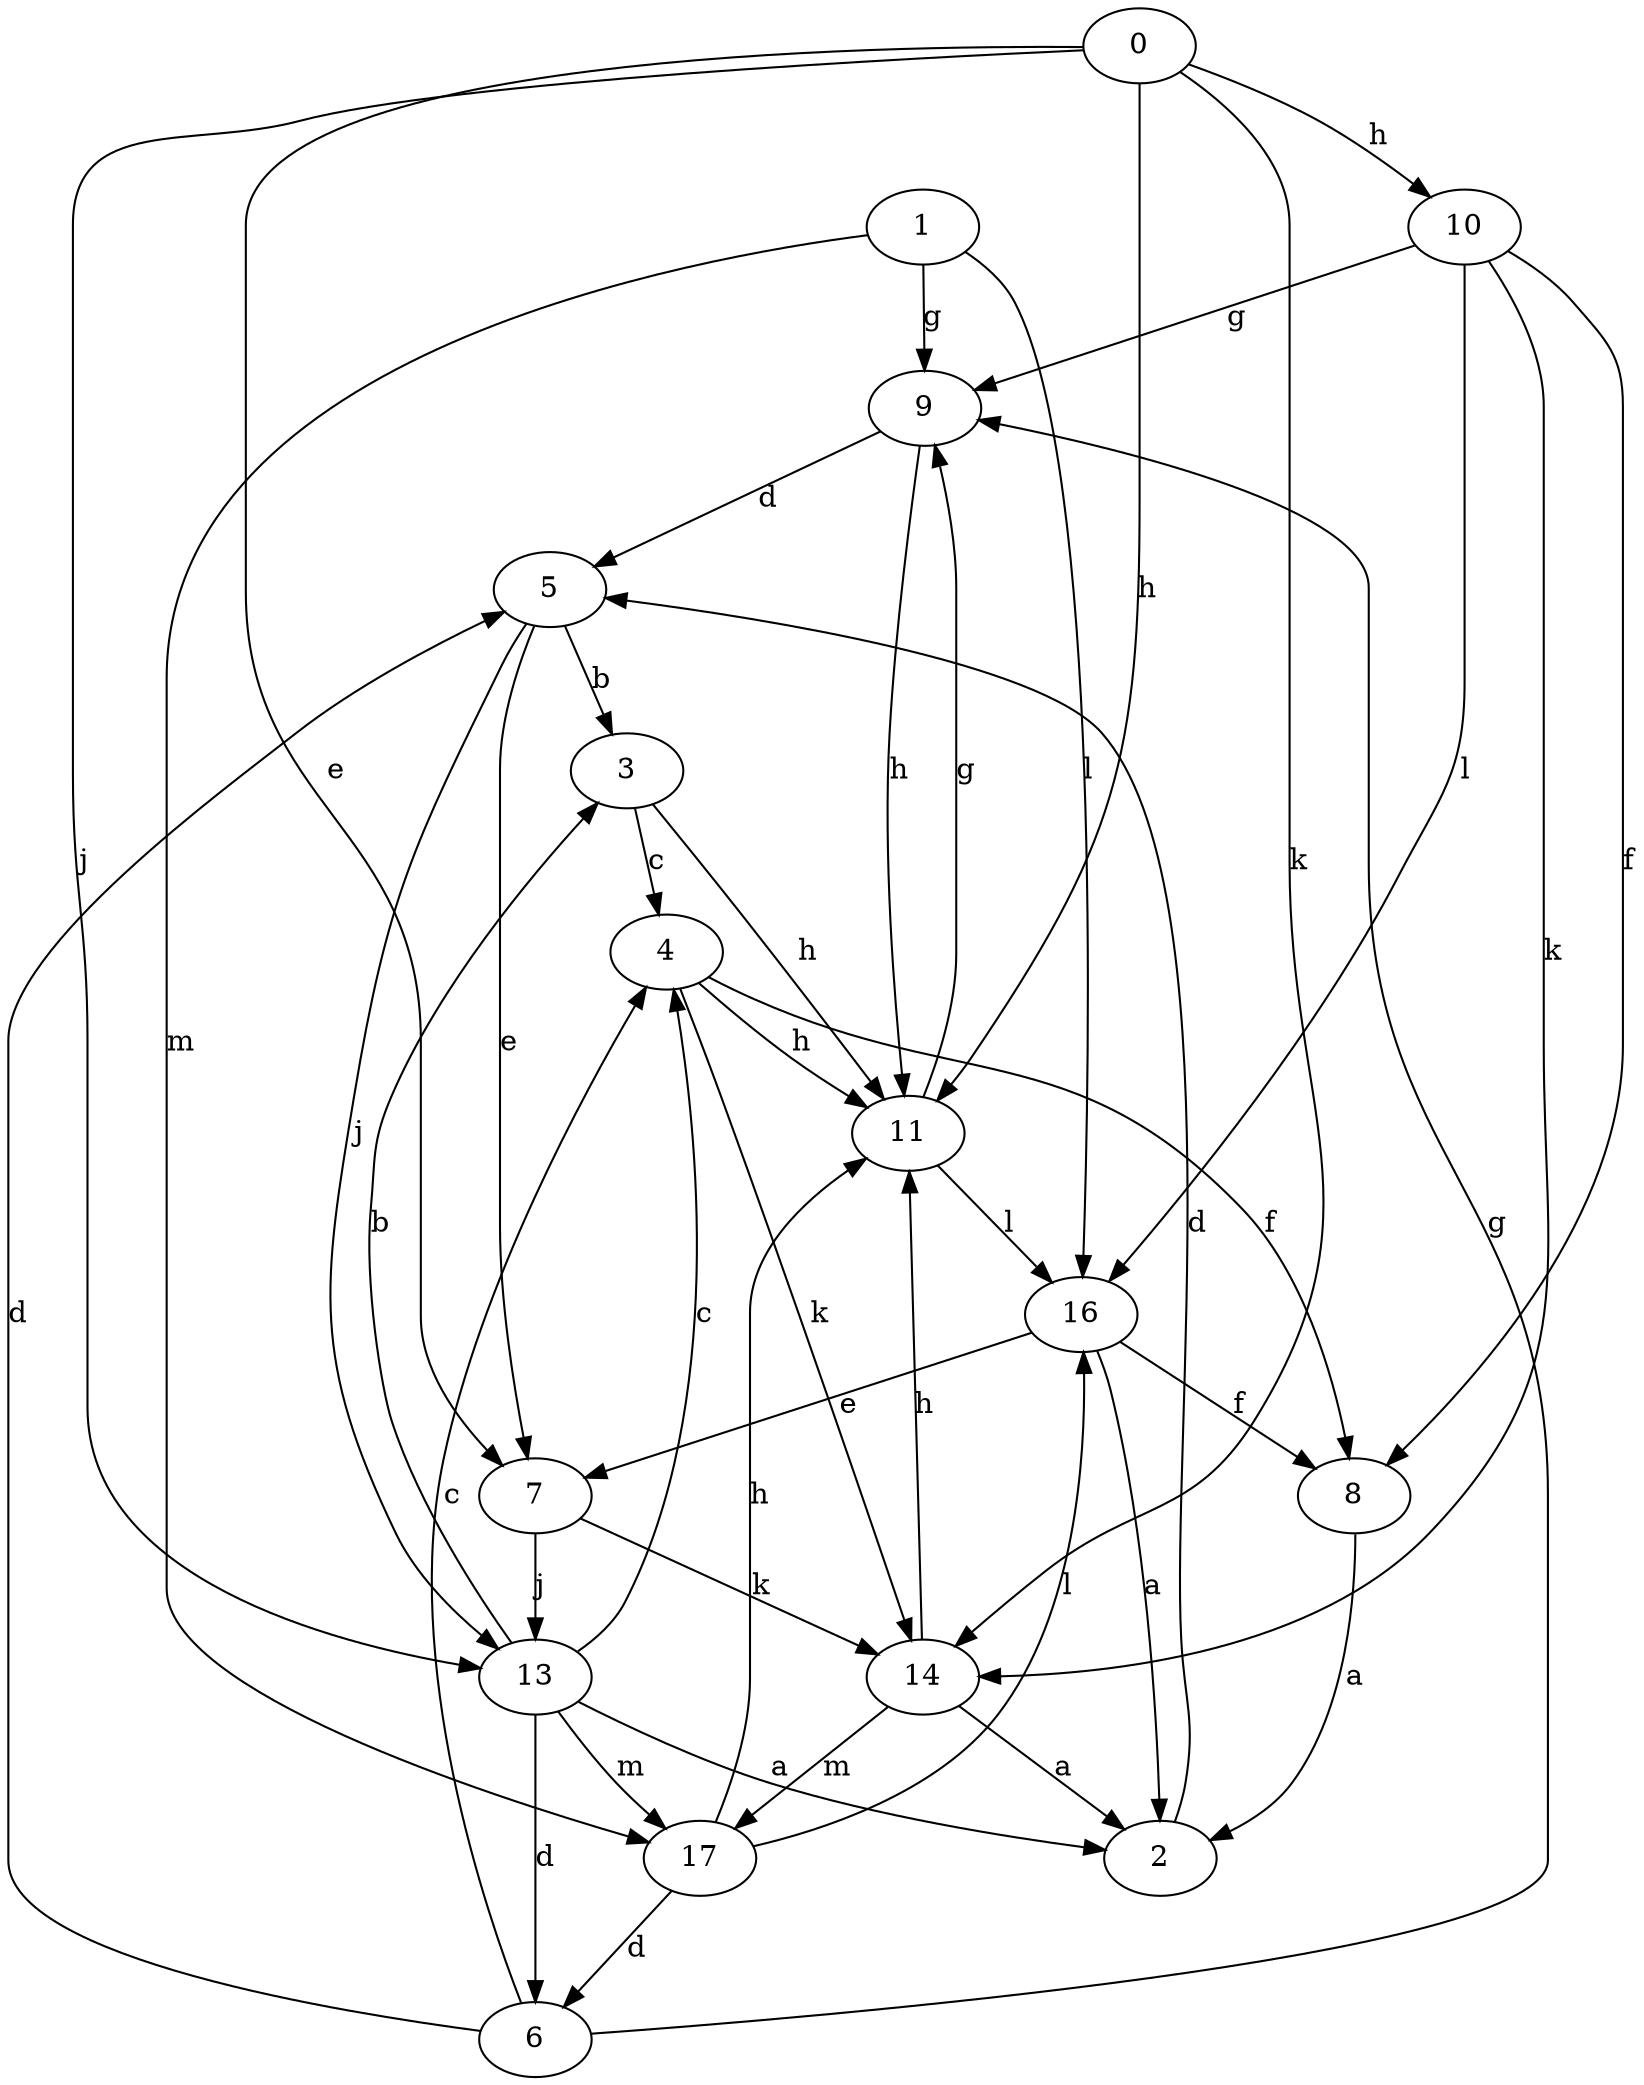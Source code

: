 strict digraph  {
1;
2;
3;
4;
5;
6;
7;
8;
9;
0;
10;
11;
13;
14;
16;
17;
1 -> 9  [label=g];
1 -> 16  [label=l];
1 -> 17  [label=m];
2 -> 5  [label=d];
3 -> 4  [label=c];
3 -> 11  [label=h];
4 -> 8  [label=f];
4 -> 11  [label=h];
4 -> 14  [label=k];
5 -> 3  [label=b];
5 -> 7  [label=e];
5 -> 13  [label=j];
6 -> 4  [label=c];
6 -> 5  [label=d];
6 -> 9  [label=g];
7 -> 13  [label=j];
7 -> 14  [label=k];
8 -> 2  [label=a];
9 -> 5  [label=d];
9 -> 11  [label=h];
0 -> 7  [label=e];
0 -> 10  [label=h];
0 -> 11  [label=h];
0 -> 13  [label=j];
0 -> 14  [label=k];
10 -> 8  [label=f];
10 -> 9  [label=g];
10 -> 14  [label=k];
10 -> 16  [label=l];
11 -> 9  [label=g];
11 -> 16  [label=l];
13 -> 2  [label=a];
13 -> 3  [label=b];
13 -> 4  [label=c];
13 -> 6  [label=d];
13 -> 17  [label=m];
14 -> 2  [label=a];
14 -> 11  [label=h];
14 -> 17  [label=m];
16 -> 2  [label=a];
16 -> 7  [label=e];
16 -> 8  [label=f];
17 -> 6  [label=d];
17 -> 11  [label=h];
17 -> 16  [label=l];
}
